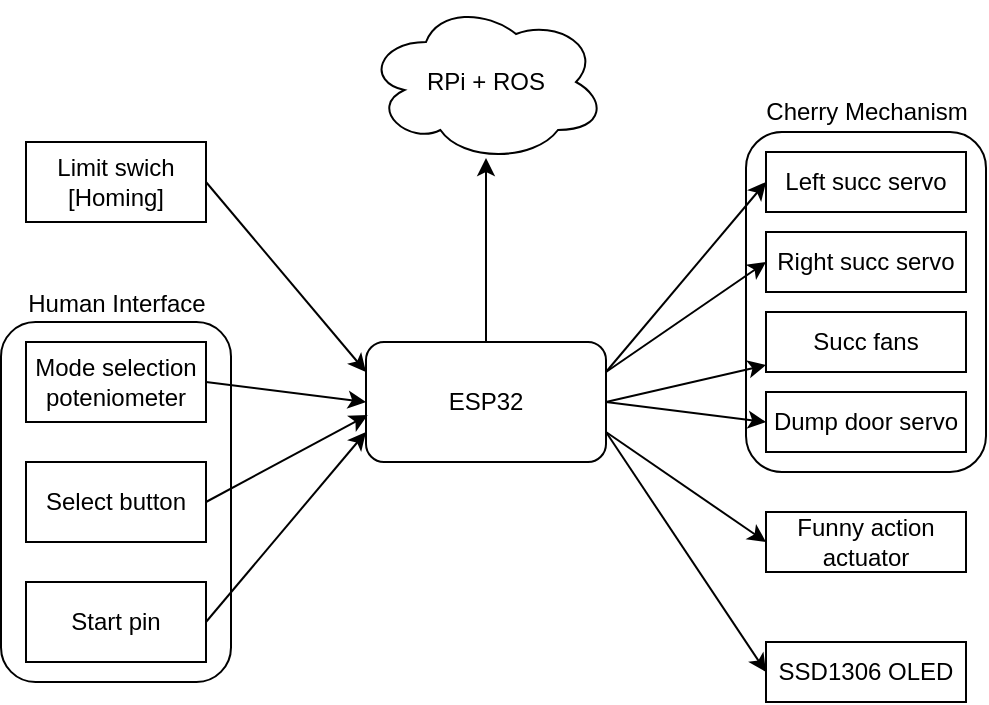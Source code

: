 <mxfile>
    <diagram id="S1tsONumkLNtUL1HwUHp" name="Page-1">
        <mxGraphModel dx="757" dy="597" grid="1" gridSize="10" guides="1" tooltips="1" connect="1" arrows="1" fold="1" page="1" pageScale="1" pageWidth="1654" pageHeight="1169" math="0" shadow="0">
            <root>
                <mxCell id="0"/>
                <mxCell id="1" parent="0"/>
                <mxCell id="27" value="" style="rounded=1;whiteSpace=wrap;html=1;" vertex="1" parent="1">
                    <mxGeometry x="750" y="355" width="120" height="170" as="geometry"/>
                </mxCell>
                <mxCell id="17" value="" style="rounded=1;whiteSpace=wrap;html=1;" vertex="1" parent="1">
                    <mxGeometry x="377.5" y="450" width="115" height="180" as="geometry"/>
                </mxCell>
                <mxCell id="6" style="edgeStyle=none;html=1;exitX=0.5;exitY=0;exitDx=0;exitDy=0;entryX=0.5;entryY=0.975;entryDx=0;entryDy=0;entryPerimeter=0;" edge="1" parent="1" source="2" target="4">
                    <mxGeometry relative="1" as="geometry"/>
                </mxCell>
                <mxCell id="22" style="edgeStyle=none;html=1;exitX=1;exitY=0.25;exitDx=0;exitDy=0;entryX=0;entryY=0.5;entryDx=0;entryDy=0;" edge="1" parent="1" source="2" target="18">
                    <mxGeometry relative="1" as="geometry"/>
                </mxCell>
                <mxCell id="23" style="edgeStyle=none;html=1;exitX=1;exitY=0.25;exitDx=0;exitDy=0;entryX=0;entryY=0.5;entryDx=0;entryDy=0;" edge="1" parent="1" source="2" target="19">
                    <mxGeometry relative="1" as="geometry"/>
                </mxCell>
                <mxCell id="24" style="edgeStyle=none;html=1;exitX=1;exitY=0.5;exitDx=0;exitDy=0;" edge="1" parent="1" source="2" target="21">
                    <mxGeometry relative="1" as="geometry"/>
                </mxCell>
                <mxCell id="25" style="edgeStyle=none;html=1;entryX=0;entryY=0.5;entryDx=0;entryDy=0;exitX=1;exitY=0.5;exitDx=0;exitDy=0;" edge="1" parent="1" source="2" target="20">
                    <mxGeometry relative="1" as="geometry">
                        <mxPoint x="680" y="475" as="sourcePoint"/>
                    </mxGeometry>
                </mxCell>
                <mxCell id="31" style="edgeStyle=none;html=1;exitX=1;exitY=0.75;exitDx=0;exitDy=0;entryX=0;entryY=0.5;entryDx=0;entryDy=0;" edge="1" parent="1" source="2" target="30">
                    <mxGeometry relative="1" as="geometry"/>
                </mxCell>
                <mxCell id="33" style="edgeStyle=none;html=1;exitX=1;exitY=0.75;exitDx=0;exitDy=0;entryX=0;entryY=0.5;entryDx=0;entryDy=0;" edge="1" parent="1" source="2" target="32">
                    <mxGeometry relative="1" as="geometry"/>
                </mxCell>
                <mxCell id="2" value="ESP32" style="rounded=1;whiteSpace=wrap;html=1;" vertex="1" parent="1">
                    <mxGeometry x="560" y="460" width="120" height="60" as="geometry"/>
                </mxCell>
                <mxCell id="4" value="RPi + ROS" style="ellipse;shape=cloud;whiteSpace=wrap;html=1;" vertex="1" parent="1">
                    <mxGeometry x="560" y="290" width="120" height="80" as="geometry"/>
                </mxCell>
                <mxCell id="15" style="edgeStyle=none;html=1;exitX=1;exitY=0.5;exitDx=0;exitDy=0;entryX=0;entryY=0.25;entryDx=0;entryDy=0;" edge="1" parent="1" source="7" target="2">
                    <mxGeometry relative="1" as="geometry"/>
                </mxCell>
                <mxCell id="7" value="Limit swich&lt;br&gt;[Homing]" style="rounded=0;whiteSpace=wrap;html=1;" vertex="1" parent="1">
                    <mxGeometry x="390" y="360" width="90" height="40" as="geometry"/>
                </mxCell>
                <mxCell id="14" style="edgeStyle=none;html=1;exitX=1;exitY=0.5;exitDx=0;exitDy=0;" edge="1" parent="1" source="8">
                    <mxGeometry relative="1" as="geometry">
                        <mxPoint x="560" y="490" as="targetPoint"/>
                    </mxGeometry>
                </mxCell>
                <mxCell id="8" value="Mode selection poteniometer" style="rounded=0;whiteSpace=wrap;html=1;" vertex="1" parent="1">
                    <mxGeometry x="390" y="460" width="90" height="40" as="geometry"/>
                </mxCell>
                <mxCell id="13" style="edgeStyle=none;html=1;exitX=1;exitY=0.5;exitDx=0;exitDy=0;entryX=0.007;entryY=0.609;entryDx=0;entryDy=0;entryPerimeter=0;" edge="1" parent="1" source="9" target="2">
                    <mxGeometry relative="1" as="geometry">
                        <mxPoint x="558" y="497" as="targetPoint"/>
                    </mxGeometry>
                </mxCell>
                <mxCell id="9" value="Select button" style="rounded=0;whiteSpace=wrap;html=1;" vertex="1" parent="1">
                    <mxGeometry x="390" y="520" width="90" height="40" as="geometry"/>
                </mxCell>
                <mxCell id="12" style="edgeStyle=none;html=1;exitX=1;exitY=0.5;exitDx=0;exitDy=0;entryX=0;entryY=0.75;entryDx=0;entryDy=0;" edge="1" parent="1" source="11" target="2">
                    <mxGeometry relative="1" as="geometry"/>
                </mxCell>
                <mxCell id="11" value="Start pin" style="rounded=0;whiteSpace=wrap;html=1;" vertex="1" parent="1">
                    <mxGeometry x="390" y="580" width="90" height="40" as="geometry"/>
                </mxCell>
                <mxCell id="18" value="Left succ servo" style="rounded=0;whiteSpace=wrap;html=1;" vertex="1" parent="1">
                    <mxGeometry x="760" y="365" width="100" height="30" as="geometry"/>
                </mxCell>
                <mxCell id="19" value="Right succ servo" style="rounded=0;whiteSpace=wrap;html=1;" vertex="1" parent="1">
                    <mxGeometry x="760" y="405" width="100" height="30" as="geometry"/>
                </mxCell>
                <mxCell id="20" value="Dump door servo" style="rounded=0;whiteSpace=wrap;html=1;" vertex="1" parent="1">
                    <mxGeometry x="760" y="485" width="100" height="30" as="geometry"/>
                </mxCell>
                <mxCell id="21" value="Succ fans" style="rounded=0;whiteSpace=wrap;html=1;" vertex="1" parent="1">
                    <mxGeometry x="760" y="445" width="100" height="30" as="geometry"/>
                </mxCell>
                <mxCell id="28" value="Cherry Mechanism" style="text;html=1;align=center;verticalAlign=middle;resizable=0;points=[];autosize=1;strokeColor=none;fillColor=none;" vertex="1" parent="1">
                    <mxGeometry x="750" y="330" width="120" height="30" as="geometry"/>
                </mxCell>
                <mxCell id="29" value="Human Interface" style="text;html=1;align=center;verticalAlign=middle;resizable=0;points=[];autosize=1;strokeColor=none;fillColor=none;" vertex="1" parent="1">
                    <mxGeometry x="380" y="426" width="110" height="30" as="geometry"/>
                </mxCell>
                <mxCell id="30" value="Funny action&lt;br&gt;actuator" style="rounded=0;whiteSpace=wrap;html=1;" vertex="1" parent="1">
                    <mxGeometry x="760" y="545" width="100" height="30" as="geometry"/>
                </mxCell>
                <mxCell id="32" value="SSD1306 OLED" style="rounded=0;whiteSpace=wrap;html=1;" vertex="1" parent="1">
                    <mxGeometry x="760" y="610" width="100" height="30" as="geometry"/>
                </mxCell>
            </root>
        </mxGraphModel>
    </diagram>
</mxfile>